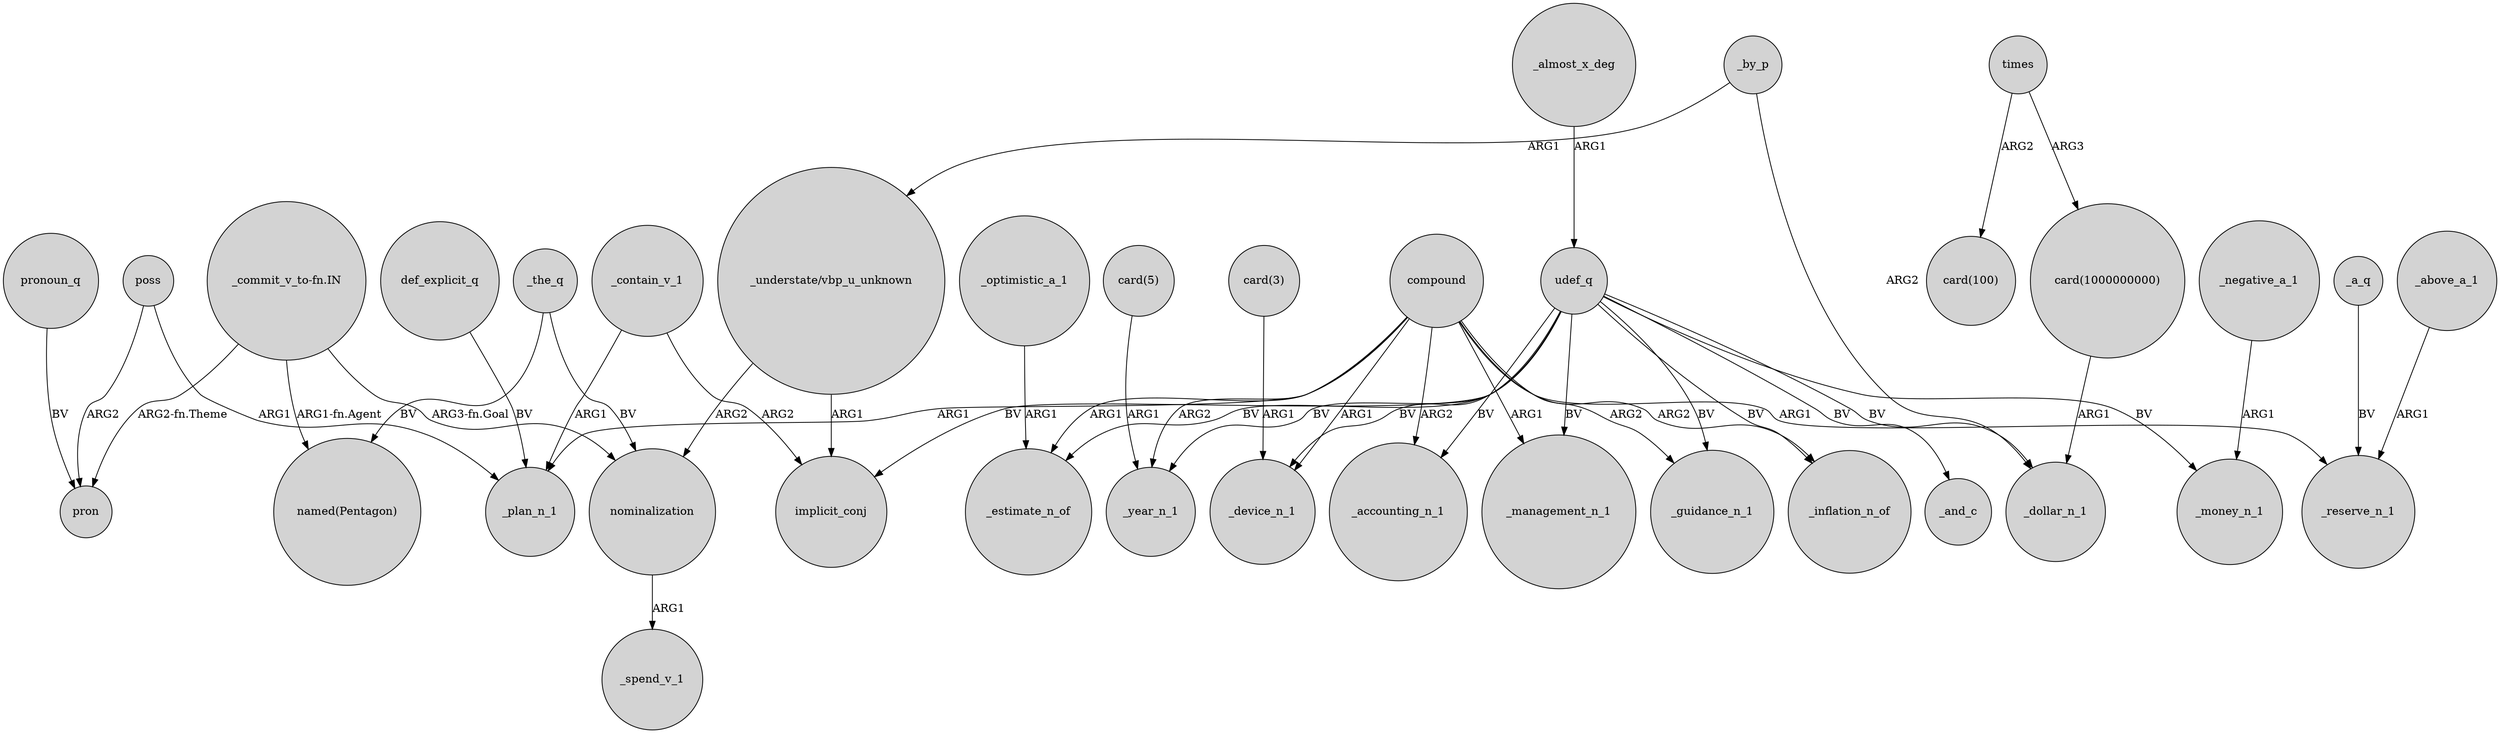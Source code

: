 digraph {
	node [shape=circle style=filled]
	poss -> _plan_n_1 [label=ARG1]
	udef_q -> _money_n_1 [label=BV]
	udef_q -> _inflation_n_of [label=BV]
	compound -> _estimate_n_of [label=ARG1]
	compound -> _guidance_n_1 [label=ARG2]
	poss -> pron [label=ARG2]
	nominalization -> _spend_v_1 [label=ARG1]
	"card(5)" -> _year_n_1 [label=ARG1]
	"_commit_v_to-fn.IN" -> "named(Pentagon)" [label="ARG1-fn.Agent"]
	times -> "card(100)" [label=ARG2]
	_the_q -> nominalization [label=BV]
	_contain_v_1 -> implicit_conj [label=ARG2]
	def_explicit_q -> _plan_n_1 [label=BV]
	_a_q -> _reserve_n_1 [label=BV]
	_optimistic_a_1 -> _estimate_n_of [label=ARG1]
	_almost_x_deg -> udef_q [label=ARG1]
	compound -> _plan_n_1 [label=ARG1]
	udef_q -> _management_n_1 [label=BV]
	udef_q -> implicit_conj [label=BV]
	times -> "card(1000000000)" [label=ARG3]
	pronoun_q -> pron [label=BV]
	"_commit_v_to-fn.IN" -> pron [label="ARG2-fn.Theme"]
	compound -> _reserve_n_1 [label=ARG1]
	"_understate/vbp_u_unknown" -> nominalization [label=ARG2]
	_by_p -> _dollar_n_1 [label=ARG2]
	_negative_a_1 -> _money_n_1 [label=ARG1]
	_contain_v_1 -> _plan_n_1 [label=ARG1]
	udef_q -> _estimate_n_of [label=BV]
	"card(3)" -> _device_n_1 [label=ARG1]
	compound -> _inflation_n_of [label=ARG2]
	"_understate/vbp_u_unknown" -> implicit_conj [label=ARG1]
	_by_p -> "_understate/vbp_u_unknown" [label=ARG1]
	udef_q -> _year_n_1 [label=BV]
	_above_a_1 -> _reserve_n_1 [label=ARG1]
	compound -> _device_n_1 [label=ARG1]
	_the_q -> "named(Pentagon)" [label=BV]
	udef_q -> _guidance_n_1 [label=BV]
	udef_q -> _dollar_n_1 [label=BV]
	udef_q -> _device_n_1 [label=BV]
	"card(1000000000)" -> _dollar_n_1 [label=ARG1]
	udef_q -> _and_c [label=BV]
	udef_q -> _accounting_n_1 [label=BV]
	compound -> _management_n_1 [label=ARG1]
	compound -> _year_n_1 [label=ARG2]
	compound -> _accounting_n_1 [label=ARG2]
	"_commit_v_to-fn.IN" -> nominalization [label="ARG3-fn.Goal"]
}
